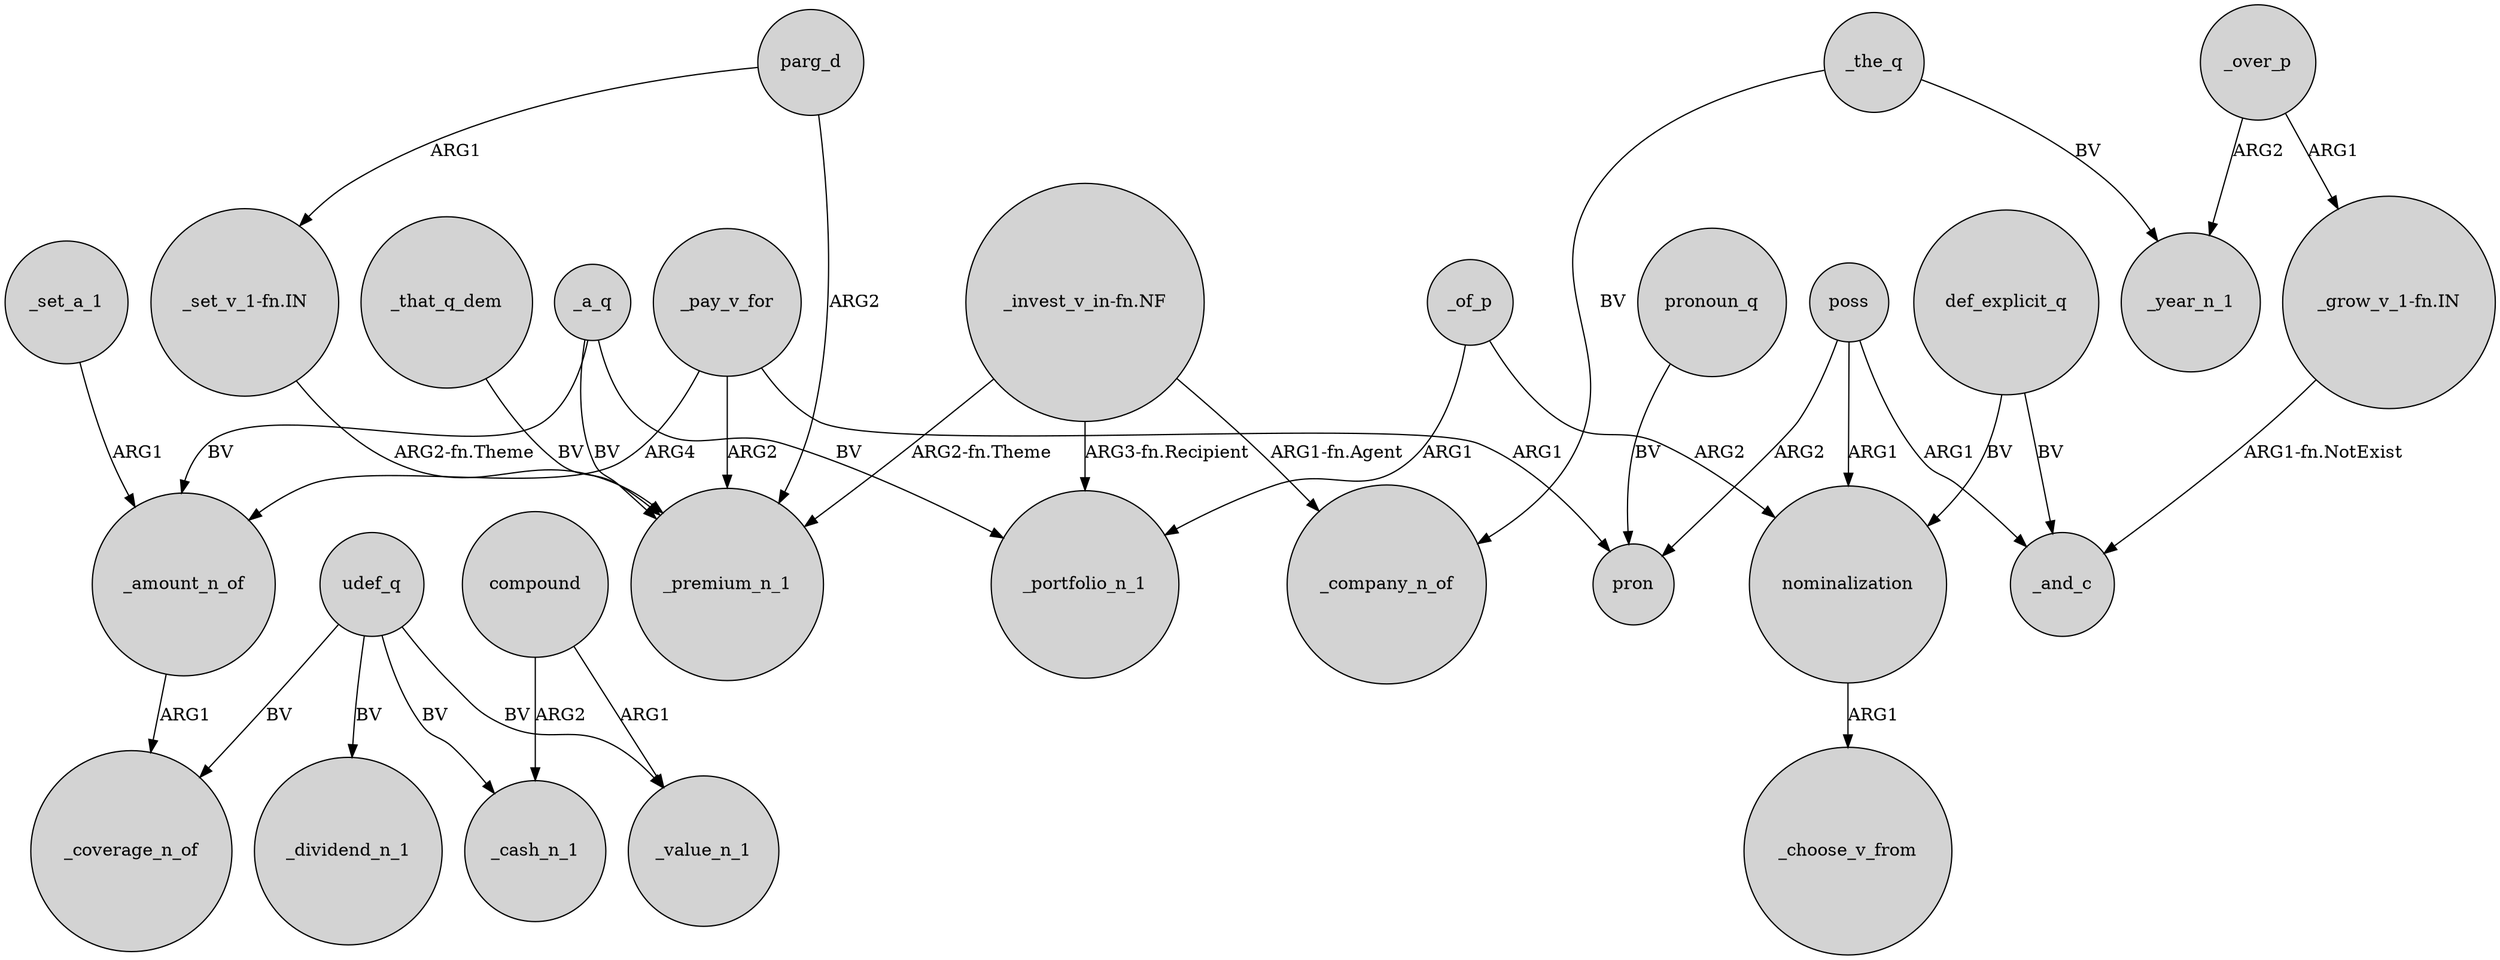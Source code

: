 digraph {
	node [shape=circle style=filled]
	_a_q -> _amount_n_of [label=BV]
	_over_p -> "_grow_v_1-fn.IN" [label=ARG1]
	"_set_v_1-fn.IN" -> _premium_n_1 [label="ARG2-fn.Theme"]
	_that_q_dem -> _premium_n_1 [label=BV]
	_a_q -> _premium_n_1 [label=BV]
	poss -> pron [label=ARG2]
	poss -> _and_c [label=ARG1]
	def_explicit_q -> _and_c [label=BV]
	_pay_v_for -> _premium_n_1 [label=ARG2]
	udef_q -> _cash_n_1 [label=BV]
	udef_q -> _coverage_n_of [label=BV]
	"_grow_v_1-fn.IN" -> _and_c [label="ARG1-fn.NotExist"]
	"_invest_v_in-fn.NF" -> _portfolio_n_1 [label="ARG3-fn.Recipient"]
	_pay_v_for -> pron [label=ARG1]
	_set_a_1 -> _amount_n_of [label=ARG1]
	_the_q -> _company_n_of [label=BV]
	poss -> nominalization [label=ARG1]
	parg_d -> _premium_n_1 [label=ARG2]
	pronoun_q -> pron [label=BV]
	"_invest_v_in-fn.NF" -> _premium_n_1 [label="ARG2-fn.Theme"]
	nominalization -> _choose_v_from [label=ARG1]
	_of_p -> nominalization [label=ARG2]
	"_invest_v_in-fn.NF" -> _company_n_of [label="ARG1-fn.Agent"]
	_pay_v_for -> _amount_n_of [label=ARG4]
	_the_q -> _year_n_1 [label=BV]
	_over_p -> _year_n_1 [label=ARG2]
	_amount_n_of -> _coverage_n_of [label=ARG1]
	udef_q -> _value_n_1 [label=BV]
	compound -> _cash_n_1 [label=ARG2]
	def_explicit_q -> nominalization [label=BV]
	_a_q -> _portfolio_n_1 [label=BV]
	udef_q -> _dividend_n_1 [label=BV]
	parg_d -> "_set_v_1-fn.IN" [label=ARG1]
	compound -> _value_n_1 [label=ARG1]
	_of_p -> _portfolio_n_1 [label=ARG1]
}
